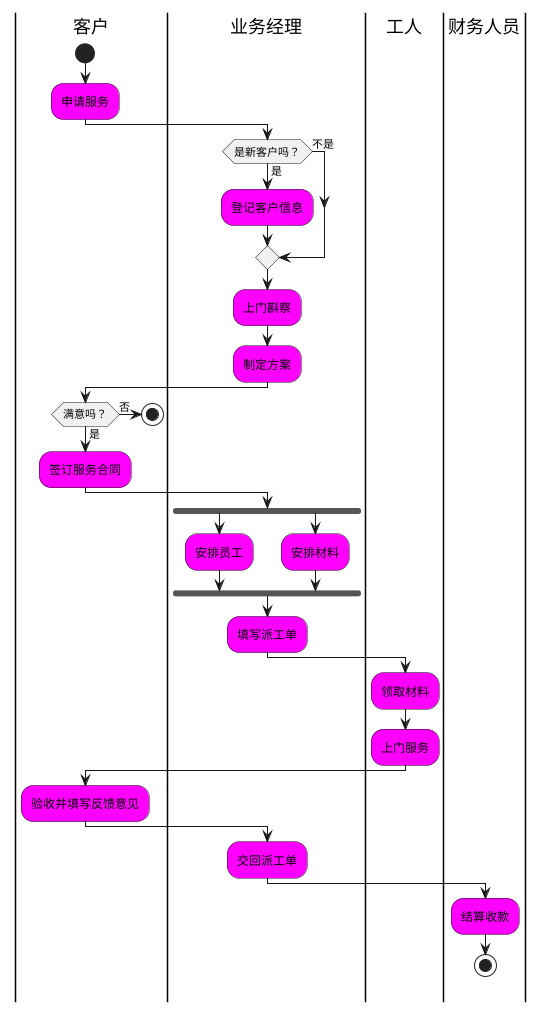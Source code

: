 @startuml

|客户|
start
#FF00FF:申请服务;
|业务经理|
if(是新客户吗？) then (是)
#FF00FF:登记客户信息;
else(不是)
endif
#FF00FF:上门斟察;
#FF00FF:制定方案;
|客户|
if(满意吗？) then (否)
stop
else(是)
#FF00FF:签订服务合同;
|业务经理|
fork
#FF00FF:安排员工;
fork again
#FF00FF:安排材料;
end fork
#FF00FF:填写派工单;
|工人|
#FF00FF:领取材料;
#FF00FF:上门服务;
|客户|
#FF00FF:验收并填写反馈意见;
|业务经理|
#FF00FF:交回派工单;
|财务人员|
#FF00FF:结算收款;
stop

@enduml